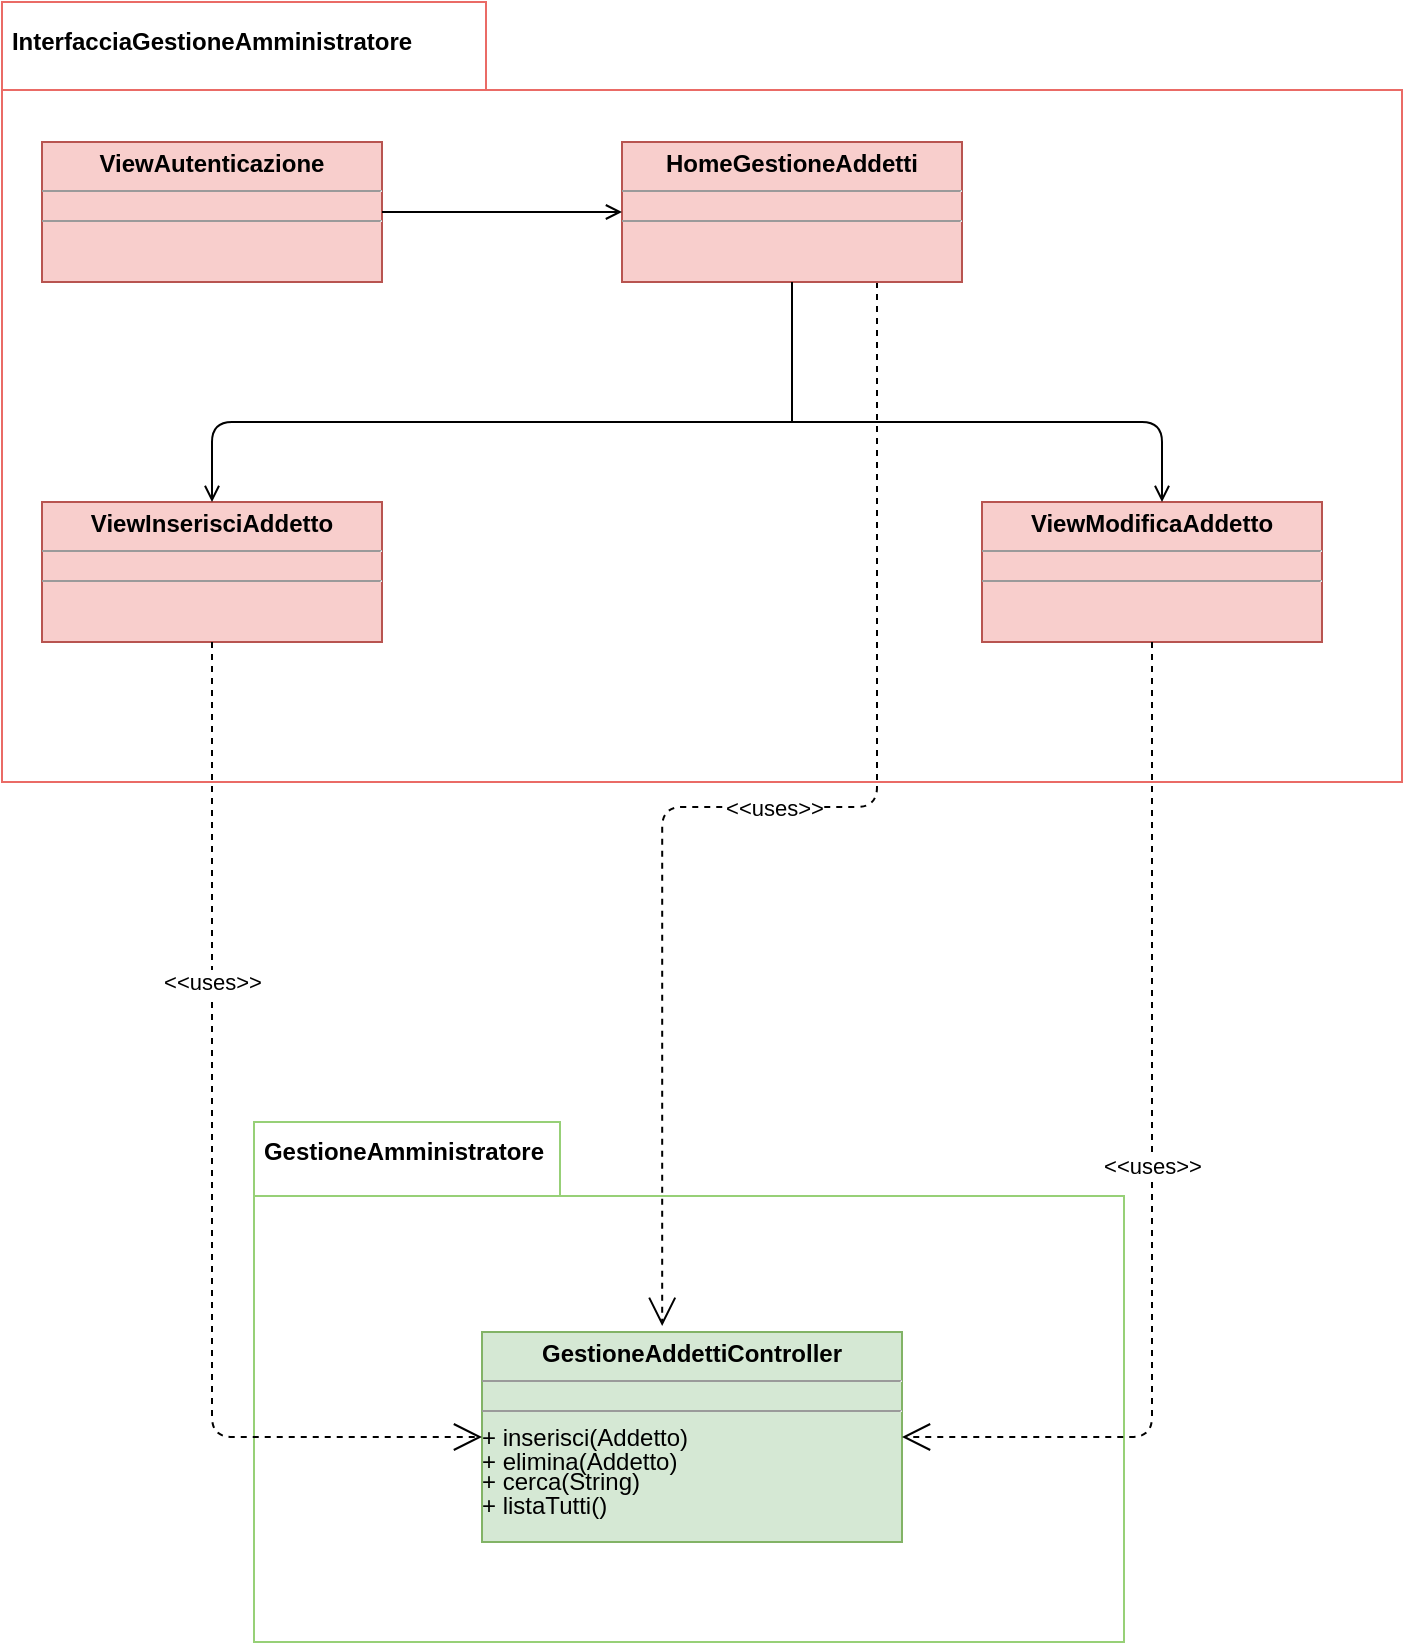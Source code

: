 <mxfile version="10.6.7" type="onedrive"><diagram id="1gOxRb8Kq8v0NoK-m1FL" name="Amministratore"><mxGraphModel dx="1750" dy="1002" grid="1" gridSize="10" guides="1" tooltips="1" connect="1" arrows="1" fold="1" page="1" pageScale="1" pageWidth="850" pageHeight="1100" math="0" shadow="0"><root><mxCell id="0"/><mxCell id="1" parent="0"/><mxCell id="qHYLkxQtY1R-N8FYWwTn-1" value="" style="shape=folder;fontStyle=1;spacingTop=10;tabWidth=242;tabHeight=44;tabPosition=left;html=1;fillColor=#FFFFFF;strokeColor=#EA6B66;" parent="1" vertex="1"><mxGeometry x="60" y="90" width="700" height="390" as="geometry"/></mxCell><mxCell id="qHYLkxQtY1R-N8FYWwTn-2" value="&lt;b&gt;InterfacciaGestioneAmministratore&lt;/b&gt;" style="text;html=1;strokeColor=none;fillColor=none;align=center;verticalAlign=middle;whiteSpace=wrap;rounded=0;fontColor=#000000;" parent="1" vertex="1"><mxGeometry x="60" y="90" width="210" height="40" as="geometry"/></mxCell><mxCell id="qHYLkxQtY1R-N8FYWwTn-4" value="&lt;p style=&quot;margin: 0px ; margin-top: 4px ; text-align: center&quot;&gt;&lt;b&gt;ViewInserisciAddetto&lt;/b&gt;&lt;br&gt;&lt;/p&gt;&lt;hr size=&quot;1&quot;&gt;&lt;div style=&quot;height: 2px&quot;&gt;&lt;/div&gt;&lt;hr size=&quot;1&quot;&gt;&lt;div style=&quot;height: 2px&quot;&gt;&lt;/div&gt;" style="verticalAlign=top;align=left;overflow=fill;fontSize=12;fontFamily=Helvetica;html=1;fillColor=#f8cecc;strokeColor=#b85450;" parent="1" vertex="1"><mxGeometry x="80" y="340" width="170" height="70" as="geometry"/></mxCell><mxCell id="qHYLkxQtY1R-N8FYWwTn-5" value="&lt;p style=&quot;margin: 0px ; margin-top: 4px ; text-align: center&quot;&gt;&lt;b&gt;ViewModificaAddetto&lt;/b&gt;&lt;br&gt;&lt;/p&gt;&lt;hr size=&quot;1&quot;&gt;&lt;div style=&quot;height: 2px&quot;&gt;&lt;/div&gt;&lt;hr size=&quot;1&quot;&gt;&lt;div style=&quot;height: 2px&quot;&gt;&lt;/div&gt;" style="verticalAlign=top;align=left;overflow=fill;fontSize=12;fontFamily=Helvetica;html=1;fillColor=#f8cecc;strokeColor=#b85450;" parent="1" vertex="1"><mxGeometry x="550" y="340" width="170" height="70" as="geometry"/></mxCell><mxCell id="qHYLkxQtY1R-N8FYWwTn-7" value="" style="shape=folder;fontStyle=1;spacingTop=10;tabWidth=153;tabHeight=37;tabPosition=left;html=1;fillColor=#FFFFFF;gradientColor=#FFFFFF;fontColor=#000000;strokeColor=#97D077;" parent="1" vertex="1"><mxGeometry x="186" y="650" width="435" height="260" as="geometry"/></mxCell><mxCell id="qHYLkxQtY1R-N8FYWwTn-8" value="&lt;b&gt;GestioneAmministratore&lt;/b&gt;" style="text;html=1;strokeColor=none;fillColor=none;align=center;verticalAlign=middle;whiteSpace=wrap;rounded=0;fontColor=#000000;" parent="1" vertex="1"><mxGeometry x="186" y="650" width="150" height="30" as="geometry"/></mxCell><mxCell id="qHYLkxQtY1R-N8FYWwTn-9" value="&lt;p style=&quot;margin: 0px ; margin-top: 4px ; text-align: center&quot;&gt;&lt;b&gt;GestioneAddettiController&lt;/b&gt;&lt;br&gt;&lt;/p&gt;&lt;hr size=&quot;1&quot;&gt;&lt;div style=&quot;height: 2px&quot;&gt;&lt;/div&gt;&lt;hr size=&quot;1&quot;&gt;&lt;div style=&quot;height: 2px&quot;&gt;+ inserisci(Addetto)&lt;/div&gt;&lt;div style=&quot;height: 2px&quot;&gt;&lt;br&gt;&lt;/div&gt;&lt;div style=&quot;height: 2px&quot;&gt;&lt;br&gt;&lt;/div&gt;&lt;div style=&quot;height: 2px&quot;&gt;&lt;br&gt;&lt;/div&gt;&lt;div style=&quot;height: 2px&quot;&gt;&lt;br&gt;&lt;/div&gt;&lt;div style=&quot;height: 2px&quot;&gt;&lt;br&gt;&lt;/div&gt;&lt;div style=&quot;height: 2px&quot;&gt;+ elimina(Addetto)&lt;/div&gt;&lt;div style=&quot;height: 2px&quot;&gt;&lt;br&gt;&lt;/div&gt;&lt;div style=&quot;height: 2px&quot;&gt;&lt;span&gt;&lt;br&gt;&lt;/span&gt;&lt;/div&gt;&lt;div style=&quot;height: 2px&quot;&gt;&lt;span&gt;&lt;br&gt;&lt;/span&gt;&lt;/div&gt;&lt;div style=&quot;height: 2px&quot;&gt;&lt;span&gt;&lt;br&gt;&lt;/span&gt;&lt;/div&gt;&lt;div style=&quot;height: 2px&quot;&gt;&lt;span&gt;+ cerca(String)&lt;/span&gt;&lt;br&gt;&lt;/div&gt;&lt;div style=&quot;height: 2px&quot;&gt;&lt;br&gt;&lt;/div&gt;&lt;div style=&quot;height: 2px&quot;&gt;&lt;br&gt;&lt;/div&gt;&lt;div style=&quot;height: 2px&quot;&gt;&lt;br&gt;&lt;/div&gt;&lt;div style=&quot;height: 2px&quot;&gt;&lt;br&gt;&lt;/div&gt;&lt;div style=&quot;height: 2px&quot;&gt;&lt;br&gt;&lt;/div&gt;&lt;div style=&quot;height: 2px&quot;&gt;+ listaTutti()&lt;br&gt;&lt;/div&gt;" style="verticalAlign=top;align=left;overflow=fill;fontSize=12;fontFamily=Helvetica;html=1;fillColor=#d5e8d4;strokeColor=#82b366;" parent="1" vertex="1"><mxGeometry x="300" y="755" width="210" height="105" as="geometry"/></mxCell><mxCell id="qHYLkxQtY1R-N8FYWwTn-11" value="" style="endArrow=open;html=1;fontColor=#000000;entryX=0.5;entryY=0;entryDx=0;entryDy=0;endFill=0;" parent="1" target="qHYLkxQtY1R-N8FYWwTn-4" edge="1"><mxGeometry width="50" height="50" relative="1" as="geometry"><mxPoint x="390" y="300" as="sourcePoint"/><mxPoint x="350" y="260" as="targetPoint"/><Array as="points"><mxPoint x="165" y="300"/></Array></mxGeometry></mxCell><mxCell id="qHYLkxQtY1R-N8FYWwTn-12" value="" style="endArrow=open;html=1;fontColor=#000000;endFill=0;" parent="1" edge="1"><mxGeometry width="50" height="50" relative="1" as="geometry"><mxPoint x="390" y="300" as="sourcePoint"/><mxPoint x="640" y="340" as="targetPoint"/><Array as="points"><mxPoint x="640" y="300"/></Array></mxGeometry></mxCell><mxCell id="qHYLkxQtY1R-N8FYWwTn-15" value="&amp;lt;&amp;lt;uses&amp;gt;&amp;gt;" style="endArrow=open;endSize=12;dashed=1;html=1;fontColor=#000000;exitX=0.5;exitY=1;exitDx=0;exitDy=0;entryX=0;entryY=0.5;entryDx=0;entryDy=0;edgeStyle=orthogonalEdgeStyle;" parent="1" source="qHYLkxQtY1R-N8FYWwTn-4" target="qHYLkxQtY1R-N8FYWwTn-9" edge="1"><mxGeometry x="-0.362" width="160" relative="1" as="geometry"><mxPoint x="85" y="550" as="sourcePoint"/><mxPoint x="245" y="550" as="targetPoint"/><mxPoint as="offset"/></mxGeometry></mxCell><mxCell id="qHYLkxQtY1R-N8FYWwTn-16" value="&amp;lt;&amp;lt;uses&amp;gt;&amp;gt;" style="endArrow=open;endSize=12;dashed=1;html=1;fontColor=#000000;entryX=0.429;entryY=-0.029;entryDx=0;entryDy=0;exitX=0.75;exitY=1;exitDx=0;exitDy=0;entryPerimeter=0;edgeStyle=orthogonalEdgeStyle;" parent="1" source="qHYLkxQtY1R-N8FYWwTn-3" target="qHYLkxQtY1R-N8FYWwTn-9" edge="1"><mxGeometry width="160" relative="1" as="geometry"><mxPoint x="405" y="410" as="sourcePoint"/><mxPoint x="590" y="540" as="targetPoint"/><mxPoint as="offset"/></mxGeometry></mxCell><mxCell id="qHYLkxQtY1R-N8FYWwTn-18" value="&amp;lt;&amp;lt;uses&amp;gt;&amp;gt;" style="endArrow=open;endSize=12;dashed=1;html=1;fontColor=#000000;exitX=0.5;exitY=1;exitDx=0;exitDy=0;edgeStyle=orthogonalEdgeStyle;entryX=1;entryY=0.5;entryDx=0;entryDy=0;" parent="1" source="qHYLkxQtY1R-N8FYWwTn-5" target="qHYLkxQtY1R-N8FYWwTn-9" edge="1"><mxGeometry width="160" relative="1" as="geometry"><mxPoint x="610" y="659.5" as="sourcePoint"/><mxPoint x="770" y="659.5" as="targetPoint"/><mxPoint as="offset"/></mxGeometry></mxCell><mxCell id="qHYLkxQtY1R-N8FYWwTn-3" value="&lt;p style=&quot;margin: 0px ; margin-top: 4px ; text-align: center&quot;&gt;&lt;b&gt;HomeGestioneAddetti&lt;/b&gt;&lt;br&gt;&lt;/p&gt;&lt;hr size=&quot;1&quot;&gt;&lt;div style=&quot;height: 2px&quot;&gt;&lt;/div&gt;&lt;hr size=&quot;1&quot;&gt;&lt;div style=&quot;height: 2px&quot;&gt;&lt;/div&gt;" style="verticalAlign=top;align=left;overflow=fill;fontSize=12;fontFamily=Helvetica;html=1;fillColor=#f8cecc;strokeColor=#b85450;" parent="1" vertex="1"><mxGeometry x="370" y="160" width="170" height="70" as="geometry"/></mxCell><mxCell id="TZtiabfpk8pjPmLKQhDO-1" value="" style="endArrow=none;html=1;entryX=0.5;entryY=1;entryDx=0;entryDy=0;" parent="1" target="qHYLkxQtY1R-N8FYWwTn-3" edge="1"><mxGeometry width="50" height="50" relative="1" as="geometry"><mxPoint x="455" y="300" as="sourcePoint"/><mxPoint x="410" y="260" as="targetPoint"/></mxGeometry></mxCell><mxCell id="cUG2EdkFWymitd9l0c4j-1" value="&lt;p style=&quot;margin: 0px ; margin-top: 4px ; text-align: center&quot;&gt;&lt;b&gt;ViewAutenticazione&lt;/b&gt;&lt;br&gt;&lt;/p&gt;&lt;hr size=&quot;1&quot;&gt;&lt;div style=&quot;height: 2px&quot;&gt;&lt;/div&gt;&lt;hr size=&quot;1&quot;&gt;&lt;div style=&quot;height: 2px&quot;&gt;&lt;/div&gt;" style="verticalAlign=top;align=left;overflow=fill;fontSize=12;fontFamily=Helvetica;html=1;fillColor=#f8cecc;strokeColor=#b85450;" parent="1" vertex="1"><mxGeometry x="80" y="160" width="170" height="70" as="geometry"/></mxCell><mxCell id="cUG2EdkFWymitd9l0c4j-2" value="" style="endArrow=open;html=1;endFill=0;entryX=0;entryY=0.5;entryDx=0;entryDy=0;exitX=1;exitY=0.5;exitDx=0;exitDy=0;" parent="1" source="cUG2EdkFWymitd9l0c4j-1" edge="1"><mxGeometry width="50" height="50" relative="1" as="geometry"><mxPoint x="240" y="300" as="sourcePoint"/><mxPoint x="370" y="195" as="targetPoint"/></mxGeometry></mxCell></root></mxGraphModel></diagram><diagram id="hUfkIJ7NgO82sw1_X8XF" name="Addetto"><mxGraphModel dx="611" dy="995" grid="1" gridSize="10" guides="1" tooltips="1" connect="1" arrows="1" fold="1" page="1" pageScale="1" pageWidth="827" pageHeight="1169" math="0" shadow="0"><root><mxCell id="Vf50K1qwDc213YF3mzJ1-0"/><mxCell id="Vf50K1qwDc213YF3mzJ1-1" parent="Vf50K1qwDc213YF3mzJ1-0"/><mxCell id="Vf50K1qwDc213YF3mzJ1-2" value="" style="shape=folder;fontStyle=1;spacingTop=10;tabWidth=242;tabHeight=44;tabPosition=left;html=1;fillColor=#FFFFFF;gradientColor=#FFFFFF;fontColor=#000000;strokeColor=#EA6B66;" vertex="1" parent="Vf50K1qwDc213YF3mzJ1-1"><mxGeometry x="61" y="90" width="700" height="390" as="geometry"/></mxCell><mxCell id="Vf50K1qwDc213YF3mzJ1-3" value="&lt;b&gt;InterfacciaGestioneAddetto&lt;/b&gt;" style="text;html=1;strokeColor=none;fillColor=none;align=center;verticalAlign=middle;whiteSpace=wrap;rounded=0;fontColor=#000000;" vertex="1" parent="Vf50K1qwDc213YF3mzJ1-1"><mxGeometry x="61" y="90" width="210" height="40" as="geometry"/></mxCell><mxCell id="Vf50K1qwDc213YF3mzJ1-4" value="&lt;p style=&quot;margin: 0px ; margin-top: 4px ; text-align: center&quot;&gt;&lt;b&gt;HomeGestioneEventi&lt;/b&gt;&lt;br&gt;&lt;/p&gt;&lt;hr size=&quot;1&quot;&gt;&lt;div style=&quot;height: 2px&quot;&gt;&lt;/div&gt;&lt;hr size=&quot;1&quot;&gt;&lt;div style=&quot;height: 2px&quot;&gt;&lt;/div&gt;" style="verticalAlign=top;align=left;overflow=fill;fontSize=12;fontFamily=Helvetica;html=1;fillColor=#f8cecc;strokeColor=#b85450;" vertex="1" parent="Vf50K1qwDc213YF3mzJ1-1"><mxGeometry x="370" y="160" width="170" height="70" as="geometry"/></mxCell><mxCell id="Vf50K1qwDc213YF3mzJ1-5" value="&lt;p style=&quot;margin: 0px ; margin-top: 4px ; text-align: center&quot;&gt;&lt;b&gt;ViewInserisciEvento&lt;/b&gt;&lt;br&gt;&lt;/p&gt;&lt;hr size=&quot;1&quot;&gt;&lt;div style=&quot;height: 2px&quot;&gt;&lt;/div&gt;&lt;hr size=&quot;1&quot;&gt;&lt;div style=&quot;height: 2px&quot;&gt;&lt;/div&gt;" style="verticalAlign=top;align=left;overflow=fill;fontSize=12;fontFamily=Helvetica;html=1;fillColor=#f8cecc;strokeColor=#b85450;" vertex="1" parent="Vf50K1qwDc213YF3mzJ1-1"><mxGeometry x="80" y="340" width="170" height="70" as="geometry"/></mxCell><mxCell id="Vf50K1qwDc213YF3mzJ1-6" value="&lt;p style=&quot;margin: 0px ; margin-top: 4px ; text-align: center&quot;&gt;&lt;b&gt;ViewModificaEvento&lt;/b&gt;&lt;br&gt;&lt;/p&gt;&lt;hr size=&quot;1&quot;&gt;&lt;div style=&quot;height: 2px&quot;&gt;&lt;/div&gt;&lt;hr size=&quot;1&quot;&gt;&lt;div style=&quot;height: 2px&quot;&gt;&lt;/div&gt;" style="verticalAlign=top;align=left;overflow=fill;fontSize=12;fontFamily=Helvetica;html=1;fillColor=#f8cecc;strokeColor=#b85450;" vertex="1" parent="Vf50K1qwDc213YF3mzJ1-1"><mxGeometry x="540" y="340" width="170" height="70" as="geometry"/></mxCell><mxCell id="Vf50K1qwDc213YF3mzJ1-7" value="" style="shape=folder;fontStyle=1;spacingTop=10;tabWidth=153;tabHeight=37;tabPosition=left;html=1;fillColor=#FFFFFF;gradientColor=#FFFFFF;fontColor=#000000;strokeColor=#97D077;" vertex="1" parent="Vf50K1qwDc213YF3mzJ1-1"><mxGeometry x="181" y="650" width="435" height="260" as="geometry"/></mxCell><mxCell id="Vf50K1qwDc213YF3mzJ1-8" value="&lt;b&gt;GestioneAddetto&lt;/b&gt;" style="text;html=1;strokeColor=none;fillColor=none;align=center;verticalAlign=middle;whiteSpace=wrap;rounded=0;fontColor=#000000;" vertex="1" parent="Vf50K1qwDc213YF3mzJ1-1"><mxGeometry x="200" y="660" width="120" height="30" as="geometry"/></mxCell><mxCell id="Vf50K1qwDc213YF3mzJ1-9" value="&lt;p style=&quot;margin: 0px ; margin-top: 4px ; text-align: center&quot;&gt;&lt;b&gt;GestioneEventiController&lt;/b&gt;&lt;br&gt;&lt;/p&gt;&lt;hr size=&quot;1&quot;&gt;&lt;div style=&quot;height: 2px&quot;&gt;&lt;/div&gt;&lt;hr size=&quot;1&quot;&gt;&lt;div style=&quot;height: 2px&quot;&gt;+ inserisci(Evento)&lt;/div&gt;&lt;div style=&quot;height: 2px&quot;&gt;&lt;br&gt;&lt;/div&gt;&lt;div style=&quot;height: 2px&quot;&gt;&lt;br&gt;&lt;/div&gt;&lt;div style=&quot;height: 2px&quot;&gt;&lt;br&gt;&lt;/div&gt;&lt;div style=&quot;height: 2px&quot;&gt;&lt;br&gt;&lt;/div&gt;&lt;div style=&quot;height: 2px&quot;&gt;&lt;br&gt;&lt;/div&gt;&lt;div style=&quot;height: 2px&quot;&gt;+ modifica(Evento)&lt;/div&gt;&lt;div style=&quot;height: 2px&quot;&gt;&lt;br&gt;&lt;/div&gt;&lt;div style=&quot;height: 2px&quot;&gt;&lt;br&gt;&lt;/div&gt;&lt;div style=&quot;height: 2px&quot;&gt;&lt;br&gt;&lt;/div&gt;&lt;div style=&quot;height: 2px&quot;&gt;&lt;br&gt;&lt;/div&gt;&lt;div style=&quot;height: 2px&quot;&gt;&lt;br&gt;&lt;/div&gt;&lt;div style=&quot;height: 2px&quot;&gt;+ cerca(String, String, String, DateTime)&lt;/div&gt;&lt;div style=&quot;height: 2px&quot;&gt;&lt;br&gt;&lt;/div&gt;&lt;div style=&quot;height: 2px&quot;&gt;&lt;br&gt;&lt;/div&gt;&lt;div style=&quot;height: 2px&quot;&gt;&lt;br&gt;&lt;/div&gt;&lt;div style=&quot;height: 2px&quot;&gt;&lt;br&gt;&lt;/div&gt;&lt;div style=&quot;height: 2px&quot;&gt;&lt;br&gt;&lt;/div&gt;&lt;div style=&quot;height: 2px&quot;&gt;+ listaTutti()&lt;br&gt;&lt;/div&gt;" style="verticalAlign=top;align=left;overflow=fill;fontSize=12;fontFamily=Helvetica;html=1;fillColor=#d5e8d4;strokeColor=#82b366;" vertex="1" parent="Vf50K1qwDc213YF3mzJ1-1"><mxGeometry x="300" y="755" width="220" height="105" as="geometry"/></mxCell><mxCell id="Vf50K1qwDc213YF3mzJ1-10" value="" style="endArrow=open;html=1;fontColor=#000000;entryX=0.5;entryY=0;entryDx=0;entryDy=0;endFill=0;" edge="1" parent="Vf50K1qwDc213YF3mzJ1-1" target="Vf50K1qwDc213YF3mzJ1-5"><mxGeometry width="50" height="50" relative="1" as="geometry"><mxPoint x="390" y="300" as="sourcePoint"/><mxPoint x="350" y="260" as="targetPoint"/><Array as="points"><mxPoint x="165" y="300"/></Array></mxGeometry></mxCell><mxCell id="Vf50K1qwDc213YF3mzJ1-11" value="" style="endArrow=open;html=1;fontColor=#000000;entryX=0.594;entryY=-0.014;entryDx=0;entryDy=0;endFill=0;entryPerimeter=0;" edge="1" parent="Vf50K1qwDc213YF3mzJ1-1" target="Vf50K1qwDc213YF3mzJ1-6"><mxGeometry width="50" height="50" relative="1" as="geometry"><mxPoint x="390" y="300" as="sourcePoint"/><mxPoint x="640" y="345" as="targetPoint"/><Array as="points"><mxPoint x="641" y="300"/></Array></mxGeometry></mxCell><mxCell id="Vf50K1qwDc213YF3mzJ1-12" value="&amp;lt;&amp;lt;uses&amp;gt;&amp;gt;" style="endArrow=open;endSize=12;dashed=1;html=1;fontColor=#000000;exitX=0.5;exitY=1;exitDx=0;exitDy=0;entryX=0;entryY=0.5;entryDx=0;entryDy=0;edgeStyle=orthogonalEdgeStyle;" edge="1" parent="Vf50K1qwDc213YF3mzJ1-1" source="Vf50K1qwDc213YF3mzJ1-5" target="Vf50K1qwDc213YF3mzJ1-9"><mxGeometry x="-0.249" width="160" relative="1" as="geometry"><mxPoint x="85" y="550" as="sourcePoint"/><mxPoint x="245" y="550" as="targetPoint"/><mxPoint as="offset"/></mxGeometry></mxCell><mxCell id="Vf50K1qwDc213YF3mzJ1-13" value="&amp;lt;&amp;lt;uses&amp;gt;&amp;gt;" style="endArrow=open;endSize=12;dashed=1;html=1;fontColor=#000000;exitX=0.574;exitY=1.029;exitDx=0;exitDy=0;exitPerimeter=0;edgeStyle=orthogonalEdgeStyle;entryX=1;entryY=0.5;entryDx=0;entryDy=0;" edge="1" parent="Vf50K1qwDc213YF3mzJ1-1" source="Vf50K1qwDc213YF3mzJ1-6" target="Vf50K1qwDc213YF3mzJ1-9"><mxGeometry x="-0.007" y="-2" width="160" relative="1" as="geometry"><mxPoint x="430" y="540" as="sourcePoint"/><mxPoint x="520" y="755" as="targetPoint"/><mxPoint as="offset"/><Array as="points"><mxPoint x="638" y="808"/></Array></mxGeometry></mxCell><mxCell id="Vf50K1qwDc213YF3mzJ1-14" value="&amp;lt;&amp;lt;uses&amp;gt;&amp;gt;" style="endArrow=open;endSize=12;dashed=1;html=1;fontColor=#000000;exitX=0.75;exitY=1;exitDx=0;exitDy=0;edgeStyle=orthogonalEdgeStyle;" edge="1" parent="Vf50K1qwDc213YF3mzJ1-1" source="Vf50K1qwDc213YF3mzJ1-4" target="Vf50K1qwDc213YF3mzJ1-9"><mxGeometry width="160" relative="1" as="geometry"><mxPoint x="610" y="659.5" as="sourcePoint"/><mxPoint x="770" y="659.5" as="targetPoint"/><mxPoint as="offset"/></mxGeometry></mxCell><mxCell id="Vf50K1qwDc213YF3mzJ1-15" value="&lt;p style=&quot;margin: 0px ; margin-top: 4px ; text-align: center&quot;&gt;&lt;b&gt;ViewAutenticazione&lt;/b&gt;&lt;br&gt;&lt;/p&gt;&lt;hr size=&quot;1&quot;&gt;&lt;div style=&quot;height: 2px&quot;&gt;&lt;/div&gt;&lt;hr size=&quot;1&quot;&gt;&lt;div style=&quot;height: 2px&quot;&gt;&lt;/div&gt;" style="verticalAlign=top;align=left;overflow=fill;fontSize=12;fontFamily=Helvetica;html=1;fillColor=#f8cecc;strokeColor=#b85450;" vertex="1" parent="Vf50K1qwDc213YF3mzJ1-1"><mxGeometry x="80" y="160" width="170" height="70" as="geometry"/></mxCell><mxCell id="Vf50K1qwDc213YF3mzJ1-16" value="" style="endArrow=open;html=1;endFill=0;entryX=0;entryY=0.5;entryDx=0;entryDy=0;exitX=1;exitY=0.5;exitDx=0;exitDy=0;" edge="1" parent="Vf50K1qwDc213YF3mzJ1-1" source="Vf50K1qwDc213YF3mzJ1-15" target="Vf50K1qwDc213YF3mzJ1-4"><mxGeometry width="50" height="50" relative="1" as="geometry"><mxPoint x="240" y="300" as="sourcePoint"/><mxPoint x="290" y="250" as="targetPoint"/></mxGeometry></mxCell><mxCell id="Vf50K1qwDc213YF3mzJ1-17" value="" style="endArrow=none;html=1;entryX=0.5;entryY=1;entryDx=0;entryDy=0;" edge="1" parent="Vf50K1qwDc213YF3mzJ1-1" target="Vf50K1qwDc213YF3mzJ1-4"><mxGeometry width="50" height="50" relative="1" as="geometry"><mxPoint x="455" y="300" as="sourcePoint"/><mxPoint x="380" y="500" as="targetPoint"/></mxGeometry></mxCell></root></mxGraphModel></diagram><diagram id="1iekMYRxfxaZf6PsFfpV" name="UtenteView"><mxGraphModel dx="1750" dy="1002" grid="1" gridSize="10" guides="1" tooltips="1" connect="1" arrows="1" fold="1" page="1" pageScale="1" pageWidth="827" pageHeight="1169" math="0" shadow="0"><root><mxCell id="DZIJXTH7fJfbBMEzdhrJ-0"/><mxCell id="DZIJXTH7fJfbBMEzdhrJ-1" parent="DZIJXTH7fJfbBMEzdhrJ-0"/><mxCell id="DZIJXTH7fJfbBMEzdhrJ-2" style="edgeStyle=orthogonalEdgeStyle;rounded=0;orthogonalLoop=1;jettySize=auto;html=1;entryX=1;entryY=0.75;entryDx=0;entryDy=0;endArrow=open;endFill=0;" parent="DZIJXTH7fJfbBMEzdhrJ-1" source="DZIJXTH7fJfbBMEzdhrJ-7" target="DZIJXTH7fJfbBMEzdhrJ-8" edge="1"><mxGeometry relative="1" as="geometry"/></mxCell><mxCell id="DZIJXTH7fJfbBMEzdhrJ-3" style="edgeStyle=orthogonalEdgeStyle;rounded=0;orthogonalLoop=1;jettySize=auto;html=1;exitX=0.25;exitY=1;exitDx=0;exitDy=0;entryX=1;entryY=0.65;entryDx=0;entryDy=0;entryPerimeter=0;endArrow=open;endFill=0;" parent="DZIJXTH7fJfbBMEzdhrJ-1" source="DZIJXTH7fJfbBMEzdhrJ-7" target="DZIJXTH7fJfbBMEzdhrJ-13" edge="1"><mxGeometry relative="1" as="geometry"/></mxCell><mxCell id="DZIJXTH7fJfbBMEzdhrJ-4" style="edgeStyle=orthogonalEdgeStyle;rounded=0;orthogonalLoop=1;jettySize=auto;html=1;exitX=0.5;exitY=1;exitDx=0;exitDy=0;entryX=1;entryY=0.5;entryDx=0;entryDy=0;endArrow=open;endFill=0;" parent="DZIJXTH7fJfbBMEzdhrJ-1" source="DZIJXTH7fJfbBMEzdhrJ-7" target="DZIJXTH7fJfbBMEzdhrJ-15" edge="1"><mxGeometry relative="1" as="geometry"/></mxCell><mxCell id="DZIJXTH7fJfbBMEzdhrJ-5" style="edgeStyle=orthogonalEdgeStyle;rounded=0;orthogonalLoop=1;jettySize=auto;html=1;exitX=1;exitY=0.5;exitDx=0;exitDy=0;endArrow=open;endFill=0;" parent="DZIJXTH7fJfbBMEzdhrJ-1" source="DZIJXTH7fJfbBMEzdhrJ-7" target="DZIJXTH7fJfbBMEzdhrJ-11" edge="1"><mxGeometry relative="1" as="geometry"/></mxCell><mxCell id="DZIJXTH7fJfbBMEzdhrJ-6" style="edgeStyle=orthogonalEdgeStyle;rounded=0;orthogonalLoop=1;jettySize=auto;html=1;exitX=0.5;exitY=0;exitDx=0;exitDy=0;entryX=0;entryY=0.5;entryDx=0;entryDy=0;endArrow=open;endFill=0;" parent="DZIJXTH7fJfbBMEzdhrJ-1" source="DZIJXTH7fJfbBMEzdhrJ-7" target="DZIJXTH7fJfbBMEzdhrJ-12" edge="1"><mxGeometry relative="1" as="geometry"/></mxCell><mxCell id="DZIJXTH7fJfbBMEzdhrJ-7" value="&lt;p style=&quot;margin: 0px ; margin-top: 4px ; text-align: center&quot;&gt;&lt;b&gt;HomeUtente&lt;/b&gt;&lt;br&gt;&lt;/p&gt;&lt;hr size=&quot;1&quot;&gt;&lt;div style=&quot;height: 2px&quot;&gt;&lt;/div&gt;" style="verticalAlign=top;align=left;overflow=fill;fontSize=12;fontFamily=Helvetica;html=1;fillColor=#f8cecc;strokeColor=#b85450;" parent="DZIJXTH7fJfbBMEzdhrJ-1" vertex="1"><mxGeometry x="340" y="220" width="140" height="60" as="geometry"/></mxCell><mxCell id="DZIJXTH7fJfbBMEzdhrJ-8" value="&lt;p style=&quot;margin: 0px ; margin-top: 4px ; text-align: center&quot;&gt;&lt;b&gt;ViewAutenticazione&lt;/b&gt;&lt;br&gt;&lt;/p&gt;&lt;hr size=&quot;1&quot;&gt;&lt;div style=&quot;height: 2px&quot;&gt;&lt;/div&gt;" style="verticalAlign=top;align=left;overflow=fill;fontSize=12;fontFamily=Helvetica;html=1;fillColor=#f8cecc;strokeColor=#b85450;" parent="DZIJXTH7fJfbBMEzdhrJ-1" vertex="1"><mxGeometry x="10" y="260" width="140" height="60" as="geometry"/></mxCell><mxCell id="DZIJXTH7fJfbBMEzdhrJ-9" style="edgeStyle=orthogonalEdgeStyle;rounded=0;orthogonalLoop=1;jettySize=auto;html=1;exitX=0.75;exitY=1;exitDx=0;exitDy=0;endArrow=open;endFill=0;" parent="DZIJXTH7fJfbBMEzdhrJ-1" source="DZIJXTH7fJfbBMEzdhrJ-11" target="DZIJXTH7fJfbBMEzdhrJ-23" edge="1"><mxGeometry relative="1" as="geometry"/></mxCell><mxCell id="DZIJXTH7fJfbBMEzdhrJ-10" style="edgeStyle=orthogonalEdgeStyle;rounded=0;orthogonalLoop=1;jettySize=auto;html=1;exitX=0.5;exitY=1;exitDx=0;exitDy=0;entryX=0;entryY=0.5;entryDx=0;entryDy=0;endArrow=open;endFill=0;" parent="DZIJXTH7fJfbBMEzdhrJ-1" source="DZIJXTH7fJfbBMEzdhrJ-11" target="DZIJXTH7fJfbBMEzdhrJ-24" edge="1"><mxGeometry relative="1" as="geometry"/></mxCell><mxCell id="DZIJXTH7fJfbBMEzdhrJ-11" value="&lt;p style=&quot;margin: 0px ; margin-top: 4px ; text-align: center&quot;&gt;&lt;b&gt;ViewGestioneProfilo&lt;/b&gt;&lt;/p&gt;&lt;hr size=&quot;1&quot;&gt;&lt;div style=&quot;height: 2px&quot;&gt;&lt;/div&gt;" style="verticalAlign=top;align=left;overflow=fill;fontSize=12;fontFamily=Helvetica;html=1;fillColor=#f8cecc;strokeColor=#b85450;" parent="DZIJXTH7fJfbBMEzdhrJ-1" vertex="1"><mxGeometry x="630" y="410" width="140" height="60" as="geometry"/></mxCell><mxCell id="DZIJXTH7fJfbBMEzdhrJ-12" value="&lt;p style=&quot;margin: 0px ; margin-top: 4px ; text-align: center&quot;&gt;&lt;b&gt;ViewLasciaFeedback&lt;/b&gt;&lt;br&gt;&lt;/p&gt;&lt;hr size=&quot;1&quot;&gt;&lt;div style=&quot;height: 2px&quot;&gt;&lt;/div&gt;" style="verticalAlign=top;align=left;overflow=fill;fontSize=12;fontFamily=Helvetica;html=1;fillColor=#f8cecc;strokeColor=#b85450;" parent="DZIJXTH7fJfbBMEzdhrJ-1" vertex="1"><mxGeometry x="660" y="50" width="140" height="60" as="geometry"/></mxCell><mxCell id="DZIJXTH7fJfbBMEzdhrJ-13" value="&lt;p style=&quot;margin: 0px ; margin-top: 4px ; text-align: center&quot;&gt;&lt;b&gt;ViewRegistrazione&lt;/b&gt;&lt;br&gt;&lt;/p&gt;&lt;hr size=&quot;1&quot;&gt;&lt;div style=&quot;height: 2px&quot;&gt;&lt;/div&gt;" style="verticalAlign=top;align=left;overflow=fill;fontSize=12;fontFamily=Helvetica;html=1;fillColor=#f8cecc;strokeColor=#b85450;" parent="DZIJXTH7fJfbBMEzdhrJ-1" vertex="1"><mxGeometry x="50" y="430" width="140" height="60" as="geometry"/></mxCell><mxCell id="DZIJXTH7fJfbBMEzdhrJ-14" style="edgeStyle=orthogonalEdgeStyle;rounded=0;orthogonalLoop=1;jettySize=auto;html=1;exitX=0.75;exitY=1;exitDx=0;exitDy=0;endArrow=open;endFill=0;" parent="DZIJXTH7fJfbBMEzdhrJ-1" source="DZIJXTH7fJfbBMEzdhrJ-15" target="DZIJXTH7fJfbBMEzdhrJ-18" edge="1"><mxGeometry relative="1" as="geometry"><Array as="points"><mxPoint x="230" y="630"/></Array></mxGeometry></mxCell><mxCell id="DZIJXTH7fJfbBMEzdhrJ-15" value="&lt;p style=&quot;margin: 0px ; margin-top: 4px ; text-align: center&quot;&gt;&lt;b&gt;ViewVisualizzaEventi&lt;/b&gt;&lt;br&gt;&lt;/p&gt;&lt;hr size=&quot;1&quot;&gt;&lt;div style=&quot;height: 2px&quot;&gt;&lt;/div&gt;" style="verticalAlign=top;align=left;overflow=fill;fontSize=12;fontFamily=Helvetica;html=1;fillColor=#f8cecc;strokeColor=#b85450;" parent="DZIJXTH7fJfbBMEzdhrJ-1" vertex="1"><mxGeometry x="160" y="570" width="140" height="60" as="geometry"/></mxCell><mxCell id="DZIJXTH7fJfbBMEzdhrJ-16" style="edgeStyle=orthogonalEdgeStyle;rounded=0;orthogonalLoop=1;jettySize=auto;html=1;exitX=1;exitY=0.5;exitDx=0;exitDy=0;endArrow=open;endFill=0;" parent="DZIJXTH7fJfbBMEzdhrJ-1" source="DZIJXTH7fJfbBMEzdhrJ-18" target="DZIJXTH7fJfbBMEzdhrJ-19" edge="1"><mxGeometry relative="1" as="geometry"/></mxCell><mxCell id="DZIJXTH7fJfbBMEzdhrJ-17" style="edgeStyle=orthogonalEdgeStyle;rounded=0;orthogonalLoop=1;jettySize=auto;html=1;exitX=1;exitY=0.75;exitDx=0;exitDy=0;entryX=0;entryY=0.75;entryDx=0;entryDy=0;endArrow=open;endFill=0;" parent="DZIJXTH7fJfbBMEzdhrJ-1" source="DZIJXTH7fJfbBMEzdhrJ-18" target="DZIJXTH7fJfbBMEzdhrJ-21" edge="1"><mxGeometry relative="1" as="geometry"/></mxCell><mxCell id="DZIJXTH7fJfbBMEzdhrJ-18" value="&lt;p style=&quot;margin: 0px ; margin-top: 4px ; text-align: center&quot;&gt;&lt;b&gt;ViewDettaglioEvento&lt;/b&gt;&lt;br&gt;&lt;/p&gt;&lt;hr size=&quot;1&quot;&gt;&lt;div style=&quot;height: 2px&quot;&gt;&lt;/div&gt;" style="verticalAlign=top;align=left;overflow=fill;fontSize=12;fontFamily=Helvetica;html=1;fillColor=#f8cecc;strokeColor=#b85450;" parent="DZIJXTH7fJfbBMEzdhrJ-1" vertex="1"><mxGeometry x="160" y="680" width="140" height="60" as="geometry"/></mxCell><mxCell id="DZIJXTH7fJfbBMEzdhrJ-19" value="&lt;p style=&quot;margin: 0px ; margin-top: 4px ; text-align: center&quot;&gt;&lt;b&gt;ViewInscriviNewsletter&lt;/b&gt;&lt;br&gt;&lt;/p&gt;&lt;hr size=&quot;1&quot;&gt;&lt;div style=&quot;height: 2px&quot;&gt;&lt;/div&gt;" style="verticalAlign=top;align=left;overflow=fill;fontSize=12;fontFamily=Helvetica;html=1;fillColor=#f8cecc;strokeColor=#b85450;" parent="DZIJXTH7fJfbBMEzdhrJ-1" vertex="1"><mxGeometry x="610" y="670" width="140" height="60" as="geometry"/></mxCell><mxCell id="DZIJXTH7fJfbBMEzdhrJ-20" value="&lt;p style=&quot;margin: 0px ; margin-top: 4px ; text-align: center&quot;&gt;&lt;b&gt;ViewStampaBiglietto&lt;/b&gt;&lt;br&gt;&lt;/p&gt;&lt;hr size=&quot;1&quot;&gt;&lt;div style=&quot;height: 2px&quot;&gt;&lt;/div&gt;" style="verticalAlign=top;align=left;overflow=fill;fontSize=12;fontFamily=Helvetica;html=1;fillColor=#f8cecc;strokeColor=#b85450;" parent="DZIJXTH7fJfbBMEzdhrJ-1" vertex="1"><mxGeometry x="980" y="350" width="140" height="60" as="geometry"/></mxCell><mxCell id="DZIJXTH7fJfbBMEzdhrJ-21" value="&lt;p style=&quot;margin: 0px ; margin-top: 4px ; text-align: center&quot;&gt;&lt;b&gt;ViewAcquistaBiglietto&lt;br&gt;&lt;/b&gt;&lt;/p&gt;&lt;hr size=&quot;1&quot;&gt;&lt;div style=&quot;height: 2px&quot;&gt;&lt;/div&gt;" style="verticalAlign=top;align=left;overflow=fill;fontSize=12;fontFamily=Helvetica;html=1;fillColor=#f8cecc;strokeColor=#b85450;" parent="DZIJXTH7fJfbBMEzdhrJ-1" vertex="1"><mxGeometry x="610" y="790" width="140" height="60" as="geometry"/></mxCell><mxCell id="DZIJXTH7fJfbBMEzdhrJ-22" style="edgeStyle=orthogonalEdgeStyle;rounded=0;orthogonalLoop=1;jettySize=auto;html=1;exitX=1;exitY=0.75;exitDx=0;exitDy=0;endArrow=open;endFill=0;" parent="DZIJXTH7fJfbBMEzdhrJ-1" source="DZIJXTH7fJfbBMEzdhrJ-11" target="DZIJXTH7fJfbBMEzdhrJ-20" edge="1"><mxGeometry relative="1" as="geometry"/></mxCell><mxCell id="DZIJXTH7fJfbBMEzdhrJ-23" value="&lt;p style=&quot;margin: 0px ; margin-top: 4px ; text-align: center&quot;&gt;&lt;b&gt;ViewDisiscriviNewletter&lt;/b&gt;&lt;br&gt;&lt;/p&gt;&lt;hr size=&quot;1&quot;&gt;&lt;div style=&quot;height: 2px&quot;&gt;&lt;/div&gt;" style="verticalAlign=top;align=left;overflow=fill;fontSize=12;fontFamily=Helvetica;html=1;fillColor=#f8cecc;strokeColor=#b85450;" parent="DZIJXTH7fJfbBMEzdhrJ-1" vertex="1"><mxGeometry x="980" y="470" width="140" height="60" as="geometry"/></mxCell><mxCell id="DZIJXTH7fJfbBMEzdhrJ-24" value="&lt;p style=&quot;margin: 0px ; margin-top: 4px ; text-align: center&quot;&gt;&lt;b&gt;ViewEliminaProfilo&lt;/b&gt;&lt;br&gt;&lt;/p&gt;&lt;hr size=&quot;1&quot;&gt;&lt;div style=&quot;height: 2px&quot;&gt;&lt;/div&gt;" style="verticalAlign=top;align=left;overflow=fill;fontSize=12;fontFamily=Helvetica;html=1;fillColor=#f8cecc;strokeColor=#b85450;" parent="DZIJXTH7fJfbBMEzdhrJ-1" vertex="1"><mxGeometry x="980" y="570" width="140" height="60" as="geometry"/></mxCell></root></mxGraphModel></diagram><diagram id="WaC1e-tHiEc539iI6-sz" name="UtenteController"><mxGraphModel dx="1750" dy="1002" grid="1" gridSize="10" guides="1" tooltips="1" connect="1" arrows="1" fold="1" page="1" pageScale="1" pageWidth="827" pageHeight="1169" math="0" shadow="0"><root><mxCell id="iCplbI7kO5jIozGS0pJP-0"/><mxCell id="iCplbI7kO5jIozGS0pJP-1" parent="iCplbI7kO5jIozGS0pJP-0"/><mxCell id="iCplbI7kO5jIozGS0pJP-2" value="&lt;p style=&quot;margin: 0px ; margin-top: 4px ; text-align: center&quot;&gt;&lt;b&gt;GestioneUtenteController&lt;/b&gt;&lt;/p&gt;&lt;hr size=&quot;1&quot;&gt;&lt;p style=&quot;margin: 0px ; margin-left: 4px&quot;&gt;&lt;b&gt;&lt;br&gt;&lt;/b&gt;&lt;/p&gt;&lt;hr size=&quot;1&quot;&gt;&lt;p style=&quot;margin: 0px ; margin-left: 4px&quot;&gt;&lt;b&gt;&lt;br&gt;&lt;/b&gt;&lt;/p&gt;" style="verticalAlign=top;align=left;overflow=fill;fontSize=12;fontFamily=Helvetica;html=1;fillColor=#d5e8d4;strokeColor=#82b366;" parent="iCplbI7kO5jIozGS0pJP-1" vertex="1"><mxGeometry x="330" y="40" width="180" height="110" as="geometry"/></mxCell><mxCell id="iCplbI7kO5jIozGS0pJP-3" value="&lt;p style=&quot;margin: 0px ; margin-top: 4px ; text-align: center&quot;&gt;&lt;b&gt;UtilityEventoController&lt;/b&gt;&lt;/p&gt;&lt;hr size=&quot;1&quot;&gt;&lt;p style=&quot;margin: 0px ; margin-left: 4px&quot;&gt;&lt;br&gt;&lt;/p&gt;&lt;hr size=&quot;1&quot;&gt;&lt;p style=&quot;margin: 0px ; margin-left: 4px&quot;&gt;+ cercaEvento()&lt;br&gt;&lt;/p&gt;&lt;p style=&quot;margin: 0px ; margin-left: 4px&quot;&gt;+ eventiGiornalieri()&lt;/p&gt;&lt;p style=&quot;margin: 0px ; margin-left: 4px&quot;&gt;+ vediTutti()&lt;br&gt;&lt;/p&gt;" style="verticalAlign=top;align=left;overflow=fill;fontSize=12;fontFamily=Helvetica;html=1;fillColor=#d5e8d4;strokeColor=#82b366;" parent="iCplbI7kO5jIozGS0pJP-1" vertex="1"><mxGeometry x="130" y="280" width="180" height="110" as="geometry"/></mxCell><mxCell id="iCplbI7kO5jIozGS0pJP-4" value="&lt;p style=&quot;margin: 0px ; margin-top: 4px ; text-align: center&quot;&gt;&lt;b&gt;GestioneBigliettoController&lt;/b&gt;&lt;/p&gt;&lt;hr size=&quot;1&quot;&gt;&lt;p style=&quot;margin: 0px ; margin-left: 4px&quot;&gt;&lt;br&gt;&lt;/p&gt;&lt;hr size=&quot;1&quot;&gt;&lt;p style=&quot;margin: 0px ; margin-left: 4px&quot;&gt;+ effettuaPagamento()&lt;/p&gt;" style="verticalAlign=top;align=left;overflow=fill;fontSize=12;fontFamily=Helvetica;html=1;fillColor=#d5e8d4;strokeColor=#82b366;" parent="iCplbI7kO5jIozGS0pJP-1" vertex="1"><mxGeometry x="230" y="425" width="180" height="110" as="geometry"/></mxCell><mxCell id="iCplbI7kO5jIozGS0pJP-5" value="&lt;p style=&quot;margin: 0px ; margin-top: 4px ; text-align: center&quot;&gt;&lt;b&gt;GestioneFeedbackController&lt;/b&gt;&lt;/p&gt;&lt;hr size=&quot;1&quot;&gt;&lt;p style=&quot;margin: 0px ; margin-left: 4px&quot;&gt;&lt;br&gt;&lt;/p&gt;&lt;hr size=&quot;1&quot;&gt;&lt;p style=&quot;margin: 0px ; margin-left: 4px&quot;&gt;+ inserisciFeedback()&lt;br&gt;&lt;/p&gt;" style="verticalAlign=top;align=left;overflow=fill;fontSize=12;fontFamily=Helvetica;html=1;fillColor=#d5e8d4;strokeColor=#82b366;" parent="iCplbI7kO5jIozGS0pJP-1" vertex="1"><mxGeometry x="420" y="425" width="180" height="110" as="geometry"/></mxCell><mxCell id="iCplbI7kO5jIozGS0pJP-6" value="" style="endArrow=open;html=1;exitX=0.013;exitY=1;exitDx=0;exitDy=0;entryX=0.5;entryY=0;entryDx=0;entryDy=0;endFill=0;exitPerimeter=0;" parent="iCplbI7kO5jIozGS0pJP-1" source="iCplbI7kO5jIozGS0pJP-2" target="iCplbI7kO5jIozGS0pJP-3" edge="1"><mxGeometry width="50" height="50" relative="1" as="geometry"><mxPoint x="300" y="220" as="sourcePoint"/><mxPoint x="250" y="270" as="targetPoint"/></mxGeometry></mxCell><mxCell id="iCplbI7kO5jIozGS0pJP-7" value="" style="endArrow=open;html=1;endFill=0;" parent="iCplbI7kO5jIozGS0pJP-1" edge="1"><mxGeometry width="50" height="50" relative="1" as="geometry"><mxPoint x="370" y="150" as="sourcePoint"/><mxPoint x="370" y="424" as="targetPoint"/></mxGeometry></mxCell><mxCell id="iCplbI7kO5jIozGS0pJP-8" value="" style="endArrow=open;html=1;endFill=0;" parent="iCplbI7kO5jIozGS0pJP-1" edge="1"><mxGeometry width="50" height="50" relative="1" as="geometry"><mxPoint x="450" y="150" as="sourcePoint"/><mxPoint x="450" y="425" as="targetPoint"/></mxGeometry></mxCell><mxCell id="iCplbI7kO5jIozGS0pJP-9" value="&lt;p style=&quot;margin: 0px ; margin-top: 4px ; text-align: center&quot;&gt;&lt;b&gt;GestioneProfiloController&lt;/b&gt;&lt;/p&gt;&lt;hr size=&quot;1&quot;&gt;&lt;p style=&quot;margin: 0px ; margin-left: 4px&quot;&gt;&lt;br&gt;&lt;/p&gt;&lt;hr size=&quot;1&quot;&gt;&lt;p style=&quot;margin: 0px ; margin-left: 4px&quot;&gt;+ eliminaProfilo()&lt;/p&gt;&lt;p style=&quot;margin: 0px ; margin-left: 4px&quot;&gt;+ getBiglietti()&lt;/p&gt;&lt;p style=&quot;margin: 0px ; margin-left: 4px&quot;&gt;+ getIscrizioni()&lt;br&gt;&lt;/p&gt;" style="verticalAlign=top;align=left;overflow=fill;fontSize=12;fontFamily=Helvetica;html=1;fillColor=#d5e8d4;strokeColor=#82b366;" parent="iCplbI7kO5jIozGS0pJP-1" vertex="1"><mxGeometry x="570" y="280" width="180" height="110" as="geometry"/></mxCell><mxCell id="iCplbI7kO5jIozGS0pJP-10" value="" style="endArrow=open;html=1;entryX=0.25;entryY=0;entryDx=0;entryDy=0;endFill=0;" parent="iCplbI7kO5jIozGS0pJP-1" target="iCplbI7kO5jIozGS0pJP-9" edge="1"><mxGeometry width="50" height="50" relative="1" as="geometry"><mxPoint x="491" y="150" as="sourcePoint"/><mxPoint x="410" y="310" as="targetPoint"/></mxGeometry></mxCell><mxCell id="iCplbI7kO5jIozGS0pJP-11" value="1" style="text;html=1;strokeColor=none;fillColor=none;align=center;verticalAlign=middle;whiteSpace=wrap;rounded=0;" parent="iCplbI7kO5jIozGS0pJP-1" vertex="1"><mxGeometry x="290" y="140" width="40" height="20" as="geometry"/></mxCell><mxCell id="iCplbI7kO5jIozGS0pJP-12" value="1" style="text;html=1;strokeColor=none;fillColor=none;align=center;verticalAlign=middle;whiteSpace=wrap;rounded=0;" parent="iCplbI7kO5jIozGS0pJP-1" vertex="1"><mxGeometry x="200" y="250" width="40" height="20" as="geometry"/></mxCell><mxCell id="iCplbI7kO5jIozGS0pJP-13" value="1" style="text;html=1;strokeColor=none;fillColor=none;align=center;verticalAlign=middle;whiteSpace=wrap;rounded=0;" parent="iCplbI7kO5jIozGS0pJP-1" vertex="1"><mxGeometry x="360" y="150" width="40" height="20" as="geometry"/></mxCell><mxCell id="iCplbI7kO5jIozGS0pJP-14" value="1" style="text;html=1;strokeColor=none;fillColor=none;align=center;verticalAlign=middle;whiteSpace=wrap;rounded=0;" parent="iCplbI7kO5jIozGS0pJP-1" vertex="1"><mxGeometry x="360" y="390" width="40" height="20" as="geometry"/></mxCell><mxCell id="iCplbI7kO5jIozGS0pJP-15" value="1" style="text;html=1;strokeColor=none;fillColor=none;align=center;verticalAlign=middle;whiteSpace=wrap;rounded=0;" parent="iCplbI7kO5jIozGS0pJP-1" vertex="1"><mxGeometry x="440" y="150" width="40" height="20" as="geometry"/></mxCell><mxCell id="iCplbI7kO5jIozGS0pJP-16" value="1" style="text;html=1;strokeColor=none;fillColor=none;align=center;verticalAlign=middle;whiteSpace=wrap;rounded=0;" parent="iCplbI7kO5jIozGS0pJP-1" vertex="1"><mxGeometry x="440" y="390" width="40" height="20" as="geometry"/></mxCell><mxCell id="iCplbI7kO5jIozGS0pJP-17" value="1" style="text;html=1;strokeColor=none;fillColor=none;align=center;verticalAlign=middle;whiteSpace=wrap;rounded=0;" parent="iCplbI7kO5jIozGS0pJP-1" vertex="1"><mxGeometry x="500" y="150" width="40" height="20" as="geometry"/></mxCell><mxCell id="iCplbI7kO5jIozGS0pJP-18" value="1" style="text;html=1;strokeColor=none;fillColor=none;align=center;verticalAlign=middle;whiteSpace=wrap;rounded=0;" parent="iCplbI7kO5jIozGS0pJP-1" vertex="1"><mxGeometry x="590.889" y="250" width="40" height="20" as="geometry"/></mxCell></root></mxGraphModel></diagram><diagram id="NnsPYZMi6gKqS1HKxYNh" name="Autenticazione"><mxGraphModel dx="1750" dy="1002" grid="1" gridSize="10" guides="1" tooltips="1" connect="1" arrows="1" fold="1" page="1" pageScale="1" pageWidth="827" pageHeight="1169" math="0" shadow="0"><root><mxCell id="O3G0o8t9Fx_qX_r4toja-0"/><mxCell id="O3G0o8t9Fx_qX_r4toja-1" parent="O3G0o8t9Fx_qX_r4toja-0"/><mxCell id="O3G0o8t9Fx_qX_r4toja-4" value="" style="shape=folder;fontStyle=1;spacingTop=10;tabWidth=168;tabHeight=38;tabPosition=left;html=1;fillColor=#FFFFFF;gradientColor=#FFFFFF;fontColor=#000000;strokeColor=#97D077;" parent="O3G0o8t9Fx_qX_r4toja-1" vertex="1"><mxGeometry x="500" y="20" width="300" height="210" as="geometry"/></mxCell><mxCell id="O3G0o8t9Fx_qX_r4toja-5" value="&lt;b&gt;Autenticazione&lt;/b&gt;" style="text;html=1;strokeColor=none;fillColor=none;align=center;verticalAlign=middle;whiteSpace=wrap;rounded=0;fontColor=#000000;" parent="O3G0o8t9Fx_qX_r4toja-1" vertex="1"><mxGeometry x="520" y="30" width="130" height="30" as="geometry"/></mxCell><mxCell id="O3G0o8t9Fx_qX_r4toja-6" value="" style="shape=folder;fontStyle=1;spacingTop=10;tabWidth=197;tabHeight=38;tabPosition=left;html=1;fillColor=#FFFFFF;gradientColor=#FFFFFF;fontColor=#000000;strokeColor=#EA6B66;" parent="O3G0o8t9Fx_qX_r4toja-1" vertex="1"><mxGeometry x="130" y="780" width="360" height="210" as="geometry"/></mxCell><mxCell id="O3G0o8t9Fx_qX_r4toja-7" value="&lt;b&gt;InterfacciaAddetto&lt;/b&gt;" style="text;html=1;strokeColor=none;fillColor=none;align=center;verticalAlign=middle;whiteSpace=wrap;rounded=0;fontColor=#000000;" parent="O3G0o8t9Fx_qX_r4toja-1" vertex="1"><mxGeometry x="160" y="790" width="150" height="30" as="geometry"/></mxCell><mxCell id="O3G0o8t9Fx_qX_r4toja-8" value="" style="shape=folder;fontStyle=1;spacingTop=10;tabWidth=175;tabHeight=29;tabPosition=left;html=1;fillColor=#FFFFFF;gradientColor=#FFFFFF;fontColor=#000000;strokeColor=#EA6B66;" parent="O3G0o8t9Fx_qX_r4toja-1" vertex="1"><mxGeometry x="560" y="520" width="360" height="210" as="geometry"/></mxCell><mxCell id="O3G0o8t9Fx_qX_r4toja-9" value="&lt;b&gt;InterfacciaAmministratore&lt;/b&gt;" style="text;html=1;strokeColor=none;fillColor=none;align=center;verticalAlign=middle;whiteSpace=wrap;rounded=0;fontColor=#000000;" parent="O3G0o8t9Fx_qX_r4toja-1" vertex="1"><mxGeometry x="595" y="520" width="110" height="30" as="geometry"/></mxCell><mxCell id="O3G0o8t9Fx_qX_r4toja-11" value="&lt;p style=&quot;margin: 0px ; margin-top: 4px ; text-align: center&quot;&gt;&lt;b&gt;AutenticazioneController&lt;/b&gt;&lt;br&gt;&lt;/p&gt;&lt;hr size=&quot;1&quot;&gt;&lt;p style=&quot;margin: 0px ; margin-left: 4px&quot;&gt;&lt;br&gt;&lt;/p&gt;&lt;hr size=&quot;1&quot;&gt;&lt;p style=&quot;margin: 0px ; margin-left: 4px&quot;&gt;+ autentica(String,String)&lt;/p&gt;&lt;p style=&quot;margin: 0px ; margin-left: 4px&quot;&gt;+ disconetti()&lt;/p&gt;" style="verticalAlign=top;align=left;overflow=fill;fontSize=12;fontFamily=Helvetica;html=1;fillColor=#d5e8d4;strokeColor=#82b366;" parent="O3G0o8t9Fx_qX_r4toja-1" vertex="1"><mxGeometry x="545" y="90" width="160" height="90" as="geometry"/></mxCell><mxCell id="O3G0o8t9Fx_qX_r4toja-12" value="&lt;p style=&quot;margin: 0px ; margin-top: 4px ; text-align: center&quot;&gt;&lt;b&gt;ViewAutenticazione&lt;/b&gt;&lt;br&gt;&lt;/p&gt;&lt;hr size=&quot;1&quot;&gt;&lt;div style=&quot;height: 2px&quot;&gt;&lt;/div&gt;" style="verticalAlign=top;align=left;overflow=fill;fontSize=12;fontFamily=Helvetica;html=1;fillColor=#f8cecc;strokeColor=#b85450;" parent="O3G0o8t9Fx_qX_r4toja-1" vertex="1"><mxGeometry x="605" y="600" width="140" height="60" as="geometry"/></mxCell><mxCell id="O3G0o8t9Fx_qX_r4toja-13" value="&lt;p style=&quot;margin: 0px ; margin-top: 4px ; text-align: center&quot;&gt;&lt;b&gt;ViewAutenticazione&lt;/b&gt;&lt;br&gt;&lt;/p&gt;&lt;hr size=&quot;1&quot;&gt;&lt;div style=&quot;height: 2px&quot;&gt;&lt;/div&gt;" style="verticalAlign=top;align=left;overflow=fill;fontSize=12;fontFamily=Helvetica;html=1;fillColor=#f8cecc;strokeColor=#b85450;" parent="O3G0o8t9Fx_qX_r4toja-1" vertex="1"><mxGeometry x="230" y="855" width="140" height="60" as="geometry"/></mxCell><mxCell id="O3G0o8t9Fx_qX_r4toja-16" value="&amp;lt;&amp;lt;uses&amp;gt;&amp;gt;" style="endArrow=open;endSize=12;dashed=1;html=1;fontColor=#000000;exitX=1;exitY=0.5;exitDx=0;exitDy=0;edgeStyle=orthogonalEdgeStyle;entryX=0.5;entryY=1;entryDx=0;entryDy=0;" parent="O3G0o8t9Fx_qX_r4toja-1" source="O3G0o8t9Fx_qX_r4toja-12" target="O3G0o8t9Fx_qX_r4toja-11" edge="1"><mxGeometry x="0.171" width="160" relative="1" as="geometry"><mxPoint x="665" y="420" as="sourcePoint"/><mxPoint x="699" y="210" as="targetPoint"/><mxPoint as="offset"/></mxGeometry></mxCell><mxCell id="O3G0o8t9Fx_qX_r4toja-17" value="&amp;lt;&amp;lt;uses&amp;gt;&amp;gt;" style="endArrow=open;endSize=12;dashed=1;html=1;fontColor=#000000;edgeStyle=orthogonalEdgeStyle;entryX=0;entryY=0.75;entryDx=0;entryDy=0;exitX=1;exitY=0.5;exitDx=0;exitDy=0;" parent="O3G0o8t9Fx_qX_r4toja-1" source="O3G0o8t9Fx_qX_r4toja-13" target="O3G0o8t9Fx_qX_r4toja-11" edge="1"><mxGeometry x="-0.046" width="160" relative="1" as="geometry"><mxPoint x="370" y="624" as="sourcePoint"/><mxPoint x="580" y="211" as="targetPoint"/><mxPoint as="offset"/><Array as="points"><mxPoint x="510" y="885"/><mxPoint x="510" y="159"/><mxPoint x="545" y="159"/></Array></mxGeometry></mxCell><mxCell id="jqLUfdG8dKWYhXvRjgbK-1" value="" style="shape=folder;fontStyle=1;spacingTop=10;tabWidth=175;tabHeight=29;tabPosition=left;html=1;fillColor=#FFFFFF;gradientColor=#FFFFFF;fontColor=#000000;strokeColor=#EA6B66;" parent="O3G0o8t9Fx_qX_r4toja-1" vertex="1"><mxGeometry x="560" y="780" width="360" height="210" as="geometry"/></mxCell><mxCell id="jqLUfdG8dKWYhXvRjgbK-2" value="&lt;b&gt;InterfacciaLog&lt;/b&gt;" style="text;html=1;strokeColor=none;fillColor=none;align=center;verticalAlign=middle;whiteSpace=wrap;rounded=0;fontColor=#000000;" parent="O3G0o8t9Fx_qX_r4toja-1" vertex="1"><mxGeometry x="595" y="780" width="110" height="30" as="geometry"/></mxCell><mxCell id="jqLUfdG8dKWYhXvRjgbK-4" value="&amp;lt;&amp;lt;uses&amp;gt;&amp;gt;" style="edgeStyle=orthogonalEdgeStyle;rounded=0;orthogonalLoop=1;jettySize=auto;html=1;exitX=1;exitY=0.5;exitDx=0;exitDy=0;entryX=1;entryY=0.5;entryDx=0;entryDy=0;endArrow=open;endFill=0;dashed=1;endSize=12;" parent="O3G0o8t9Fx_qX_r4toja-1" source="jqLUfdG8dKWYhXvRjgbK-3" target="O3G0o8t9Fx_qX_r4toja-11" edge="1"><mxGeometry relative="1" as="geometry"><Array as="points"><mxPoint x="960" y="890"/><mxPoint x="960" y="135"/></Array></mxGeometry></mxCell><mxCell id="jqLUfdG8dKWYhXvRjgbK-3" value="&lt;p style=&quot;margin: 0px ; margin-top: 4px ; text-align: center&quot;&gt;&lt;b&gt;ViewAutenticazione&lt;/b&gt;&lt;br&gt;&lt;/p&gt;&lt;hr size=&quot;1&quot;&gt;&lt;div style=&quot;height: 2px&quot;&gt;&lt;/div&gt;" style="verticalAlign=top;align=left;overflow=fill;fontSize=12;fontFamily=Helvetica;html=1;fillColor=#f8cecc;strokeColor=#b85450;" parent="O3G0o8t9Fx_qX_r4toja-1" vertex="1"><mxGeometry x="605" y="860" width="140" height="60" as="geometry"/></mxCell><mxCell id="P24TMDjOYdIi4KhpRXoF-2" value="" style="shape=folder;fontStyle=1;spacingTop=10;tabWidth=197;tabHeight=38;tabPosition=left;html=1;fillColor=#FFFFFF;gradientColor=#FFFFFF;fontColor=#000000;strokeColor=#EA6B66;" vertex="1" parent="O3G0o8t9Fx_qX_r4toja-1"><mxGeometry x="40" y="140" width="360" height="210" as="geometry"/></mxCell><mxCell id="P24TMDjOYdIi4KhpRXoF-3" value="&lt;b&gt;InterfacciaUtente&lt;/b&gt;" style="text;html=1;strokeColor=none;fillColor=none;align=center;verticalAlign=middle;whiteSpace=wrap;rounded=0;fontColor=#000000;" vertex="1" parent="O3G0o8t9Fx_qX_r4toja-1"><mxGeometry x="70" y="150" width="150" height="30" as="geometry"/></mxCell><mxCell id="P24TMDjOYdIi4KhpRXoF-4" value="&lt;p style=&quot;margin: 0px ; margin-top: 4px ; text-align: center&quot;&gt;&lt;b&gt;ViewAutenticazione&lt;/b&gt;&lt;br&gt;&lt;/p&gt;&lt;hr size=&quot;1&quot;&gt;&lt;div style=&quot;height: 2px&quot;&gt;&lt;/div&gt;" style="verticalAlign=top;align=left;overflow=fill;fontSize=12;fontFamily=Helvetica;html=1;fillColor=#f8cecc;strokeColor=#b85450;" vertex="1" parent="O3G0o8t9Fx_qX_r4toja-1"><mxGeometry x="90" y="230" width="140" height="60" as="geometry"/></mxCell><mxCell id="P24TMDjOYdIi4KhpRXoF-5" value="&amp;lt;&amp;lt;uses&amp;gt;&amp;gt;" style="endArrow=open;endSize=12;dashed=1;html=1;fontColor=#000000;exitX=1;exitY=0.5;exitDx=0;exitDy=0;edgeStyle=orthogonalEdgeStyle;entryX=0;entryY=0.25;entryDx=0;entryDy=0;" edge="1" parent="O3G0o8t9Fx_qX_r4toja-1" source="P24TMDjOYdIi4KhpRXoF-4" target="O3G0o8t9Fx_qX_r4toja-11"><mxGeometry x="0.171" width="160" relative="1" as="geometry"><mxPoint x="450" y="510" as="sourcePoint"/><mxPoint x="330" y="60" as="targetPoint"/><mxPoint as="offset"/></mxGeometry></mxCell></root></mxGraphModel></diagram><diagram id="GZgWeYg1NJWbi5c_0VFc" name="Page-6"><mxGraphModel dx="611" dy="1027" grid="1" gridSize="10" guides="1" tooltips="1" connect="1" arrows="1" fold="1" page="1" pageScale="1" pageWidth="827" pageHeight="1169" math="0" shadow="0"><root><mxCell id="z9Um9oGF4UWzv147w6vs-0"/><mxCell id="z9Um9oGF4UWzv147w6vs-1" parent="z9Um9oGF4UWzv147w6vs-0"/><mxCell id="z9Um9oGF4UWzv147w6vs-2" value="" style="shape=folder;fontStyle=1;spacingTop=10;tabWidth=194;tabHeight=33;tabPosition=left;html=1;fillColor=#FFFFFF;gradientColor=#FFFFFF;fontColor=#000000;strokeColor=#EA6B66;" vertex="1" parent="z9Um9oGF4UWzv147w6vs-1"><mxGeometry x="20" y="20" width="360" height="600" as="geometry"/></mxCell><mxCell id="z9Um9oGF4UWzv147w6vs-3" value="&lt;b&gt;InterfacciaUtente&lt;/b&gt;" style="text;html=1;strokeColor=none;fillColor=none;align=center;verticalAlign=middle;whiteSpace=wrap;rounded=0;fontColor=#000000;" vertex="1" parent="z9Um9oGF4UWzv147w6vs-1"><mxGeometry x="20" y="20" width="190" height="30" as="geometry"/></mxCell><mxCell id="z9Um9oGF4UWzv147w6vs-4" value="&lt;p style=&quot;margin: 0px ; margin-top: 4px ; text-align: center&quot;&gt;&lt;b&gt;ViewAutenticazione&lt;/b&gt;&lt;br&gt;&lt;/p&gt;&lt;hr size=&quot;1&quot;&gt;&lt;div style=&quot;height: 2px&quot;&gt;&lt;/div&gt;" style="verticalAlign=top;align=left;overflow=fill;fontSize=12;fontFamily=Helvetica;html=1;fillColor=#f8cecc;strokeColor=#b85450;" vertex="1" parent="z9Um9oGF4UWzv147w6vs-1"><mxGeometry x="40" y="75" width="140" height="60" as="geometry"/></mxCell><mxCell id="z9Um9oGF4UWzv147w6vs-5" value="&amp;lt;&amp;lt;uses&amp;gt;&amp;gt;" style="endArrow=open;endSize=12;dashed=1;html=1;fontColor=#000000;entryX=0;entryY=0.25;entryDx=0;entryDy=0;exitX=1;exitY=0.5;exitDx=0;exitDy=0;" edge="1" parent="z9Um9oGF4UWzv147w6vs-1" source="z9Um9oGF4UWzv147w6vs-4"><mxGeometry x="0.314" y="-2" width="160" relative="1" as="geometry"><mxPoint x="240" y="143" as="sourcePoint"/><mxPoint x="545.333" y="113" as="targetPoint"/><mxPoint as="offset"/></mxGeometry></mxCell><mxCell id="z9Um9oGF4UWzv147w6vs-6" value="&amp;lt;&amp;lt;uses&amp;gt;&amp;gt;" style="edgeStyle=orthogonalEdgeStyle;rounded=0;orthogonalLoop=1;jettySize=auto;html=1;exitX=1;exitY=0.5;exitDx=0;exitDy=0;entryX=0;entryY=0.5;entryDx=0;entryDy=0;dashed=1;endArrow=open;endFill=0;endSize=12;" edge="1" parent="z9Um9oGF4UWzv147w6vs-1" source="z9Um9oGF4UWzv147w6vs-7"><mxGeometry x="0.389" relative="1" as="geometry"><mxPoint x="545.333" y="134.667" as="targetPoint"/><Array as="points"><mxPoint x="340" y="180"/><mxPoint x="340" y="135"/></Array><mxPoint as="offset"/></mxGeometry></mxCell><mxCell id="z9Um9oGF4UWzv147w6vs-7" value="&lt;p style=&quot;margin: 0px ; margin-top: 4px ; text-align: center&quot;&gt;&lt;b&gt;ViewLasciaFeedback&lt;/b&gt;&lt;br&gt;&lt;/p&gt;&lt;hr size=&quot;1&quot;&gt;&lt;div style=&quot;height: 2px&quot;&gt;&lt;/div&gt;" style="verticalAlign=top;align=left;overflow=fill;fontSize=12;fontFamily=Helvetica;html=1;fillColor=#f8cecc;strokeColor=#b85450;" vertex="1" parent="z9Um9oGF4UWzv147w6vs-1"><mxGeometry x="40" y="150" width="140" height="60" as="geometry"/></mxCell><mxCell id="z9Um9oGF4UWzv147w6vs-8" value="&amp;lt;&amp;lt;uses&amp;gt;&amp;gt;" style="edgeStyle=orthogonalEdgeStyle;rounded=0;orthogonalLoop=1;jettySize=auto;html=1;exitX=1;exitY=0.5;exitDx=0;exitDy=0;entryX=0.25;entryY=1;entryDx=0;entryDy=0;dashed=1;endArrow=open;endFill=0;endSize=12;" edge="1" parent="z9Um9oGF4UWzv147w6vs-1" source="z9Um9oGF4UWzv147w6vs-9"><mxGeometry relative="1" as="geometry"><mxPoint x="585.333" y="179.667" as="targetPoint"/></mxGeometry></mxCell><mxCell id="z9Um9oGF4UWzv147w6vs-9" value="&lt;p style=&quot;margin: 0px ; margin-top: 4px ; text-align: center&quot;&gt;&lt;b&gt;ViewGestioneProfilo&lt;/b&gt;&lt;br&gt;&lt;/p&gt;&lt;hr size=&quot;1&quot;&gt;&lt;div style=&quot;height: 2px&quot;&gt;&lt;/div&gt;" style="verticalAlign=top;align=left;overflow=fill;fontSize=12;fontFamily=Helvetica;html=1;fillColor=#f8cecc;strokeColor=#b85450;" vertex="1" parent="z9Um9oGF4UWzv147w6vs-1"><mxGeometry x="40" y="230" width="140" height="60" as="geometry"/></mxCell><mxCell id="z9Um9oGF4UWzv147w6vs-10" value="&amp;lt;&amp;lt;uses&amp;gt;&amp;gt;" style="edgeStyle=orthogonalEdgeStyle;rounded=0;orthogonalLoop=1;jettySize=auto;html=1;exitX=1;exitY=0.5;exitDx=0;exitDy=0;entryX=0.75;entryY=1;entryDx=0;entryDy=0;dashed=1;endArrow=open;endFill=0;endSize=12;" edge="1" parent="z9Um9oGF4UWzv147w6vs-1" source="z9Um9oGF4UWzv147w6vs-11"><mxGeometry x="-0.102" relative="1" as="geometry"><mxPoint x="665.333" y="179.667" as="targetPoint"/><mxPoint as="offset"/></mxGeometry></mxCell><mxCell id="z9Um9oGF4UWzv147w6vs-11" value="&lt;p style=&quot;margin: 0px ; margin-top: 4px ; text-align: center&quot;&gt;&lt;b&gt;ViewGestioneProfilo&lt;/b&gt;&lt;br&gt;&lt;/p&gt;&lt;hr size=&quot;1&quot;&gt;&lt;div style=&quot;height: 2px&quot;&gt;&lt;/div&gt;" style="verticalAlign=top;align=left;overflow=fill;fontSize=12;fontFamily=Helvetica;html=1;fillColor=#f8cecc;strokeColor=#b85450;" vertex="1" parent="z9Um9oGF4UWzv147w6vs-1"><mxGeometry x="40" y="310" width="140" height="60" as="geometry"/></mxCell><mxCell id="z9Um9oGF4UWzv147w6vs-12" value="&amp;lt;&amp;lt;uses&amp;gt;&amp;gt;" style="edgeStyle=orthogonalEdgeStyle;rounded=0;orthogonalLoop=1;jettySize=auto;html=1;exitX=1;exitY=0.5;exitDx=0;exitDy=0;dashed=1;endArrow=open;endFill=0;endSize=12;entryX=1;entryY=0.75;entryDx=0;entryDy=0;" edge="1" parent="z9Um9oGF4UWzv147w6vs-1" source="z9Um9oGF4UWzv147w6vs-13"><mxGeometry relative="1" as="geometry"><mxPoint x="705.333" y="158" as="targetPoint"/></mxGeometry></mxCell><mxCell id="z9Um9oGF4UWzv147w6vs-13" value="&lt;p style=&quot;margin: 0px ; margin-top: 4px ; text-align: center&quot;&gt;&lt;b&gt;ViewAcquistaBiglietto&lt;/b&gt;&lt;br&gt;&lt;/p&gt;&lt;hr size=&quot;1&quot;&gt;&lt;div style=&quot;height: 2px&quot;&gt;&lt;/div&gt;" style="verticalAlign=top;align=left;overflow=fill;fontSize=12;fontFamily=Helvetica;html=1;fillColor=#f8cecc;strokeColor=#b85450;" vertex="1" parent="z9Um9oGF4UWzv147w6vs-1"><mxGeometry x="45" y="400" width="140" height="60" as="geometry"/></mxCell><mxCell id="z9Um9oGF4UWzv147w6vs-14" value="&amp;lt;&amp;lt;uses&amp;gt;&amp;gt;" style="edgeStyle=orthogonalEdgeStyle;rounded=0;orthogonalLoop=1;jettySize=auto;html=1;exitX=1;exitY=0.5;exitDx=0;exitDy=0;entryX=0.25;entryY=0;entryDx=0;entryDy=0;dashed=1;endArrow=open;endFill=0;endSize=12;" edge="1" parent="z9Um9oGF4UWzv147w6vs-1" source="z9Um9oGF4UWzv147w6vs-15"><mxGeometry x="0.643" relative="1" as="geometry"><mxPoint x="585.333" y="89.667" as="targetPoint"/><Array as="points"><mxPoint x="360" y="520"/><mxPoint x="360" y="70"/><mxPoint x="585" y="70"/></Array><mxPoint as="offset"/></mxGeometry></mxCell><mxCell id="z9Um9oGF4UWzv147w6vs-15" value="&lt;p style=&quot;margin: 0px ; margin-top: 4px ; text-align: center&quot;&gt;&lt;b&gt;ViewInscriviNewsletter&lt;/b&gt;&lt;br&gt;&lt;/p&gt;&lt;hr size=&quot;1&quot;&gt;&lt;div style=&quot;height: 2px&quot;&gt;&lt;/div&gt;" style="verticalAlign=top;align=left;overflow=fill;fontSize=12;fontFamily=Helvetica;html=1;fillColor=#f8cecc;strokeColor=#b85450;" vertex="1" parent="z9Um9oGF4UWzv147w6vs-1"><mxGeometry x="45" y="490" width="140" height="60" as="geometry"/></mxCell></root></mxGraphModel></diagram></mxfile>